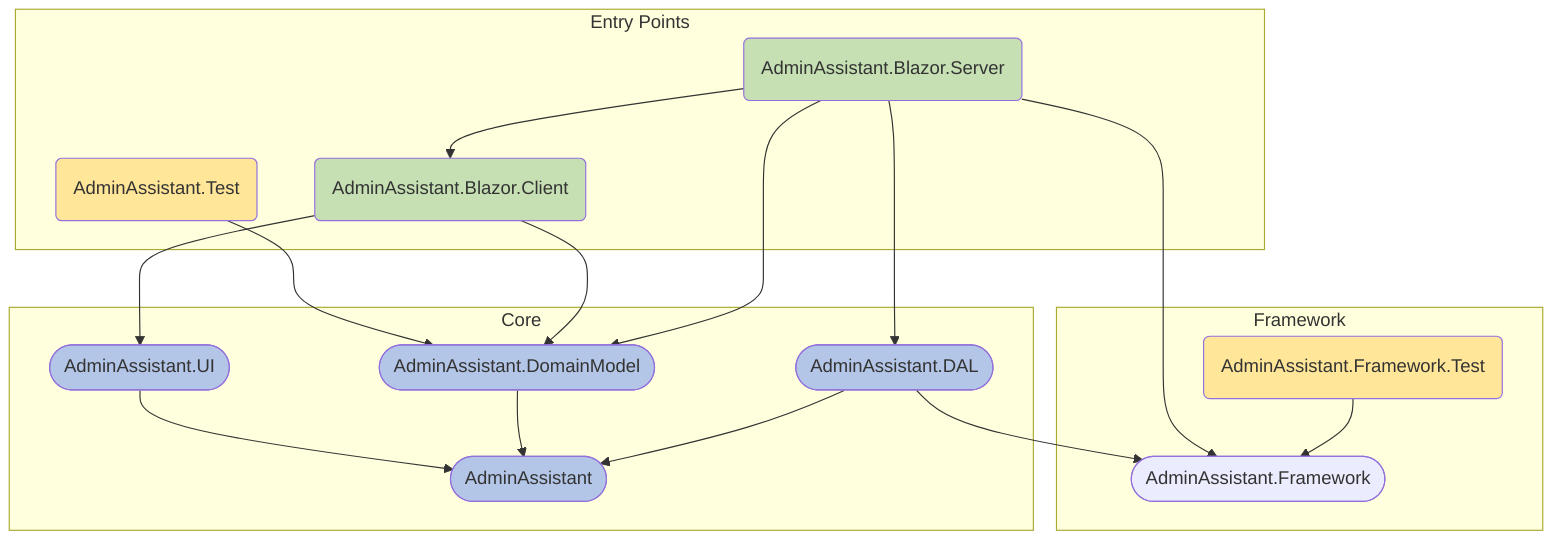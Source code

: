 graph TD
    subgraph Framework
      id8([AdminAssistant.Framework])
      id9(AdminAssistant.Framework.Test)
      style id9 fill:#FFE699
      id9 --> id8
    end

    subgraph Entry Points
      id1(AdminAssistant.Blazor.Server)
      style id1 fill:#C6E0B4
      id2(AdminAssistant.Blazor.Client)
      style id2 fill:#C6E0B4
      id6(AdminAssistant.Test)
      style id6 fill:#FFE699
    end

    subgraph Core
      id3([AdminAssistant])
      style id3 fill:#B4C6E7
      id4([AdminAssistant.DAL])
      style id4 fill:#B4C6E7
      id5([AdminAssistant.DomainModel])
      style id5 fill:#B4C6E7
      id7([AdminAssistant.UI])
      style id7 fill:#B4C6E7
    end

      id1 --> id2
      id1 --> id4
      id1 --> id5
      id1 --> id8

      id2 --> id5
      id2 --> id7

      id4 --> id3
      id4 --> id8

      id5 --> id3

      id6 --> id5

      id7 --> id3
